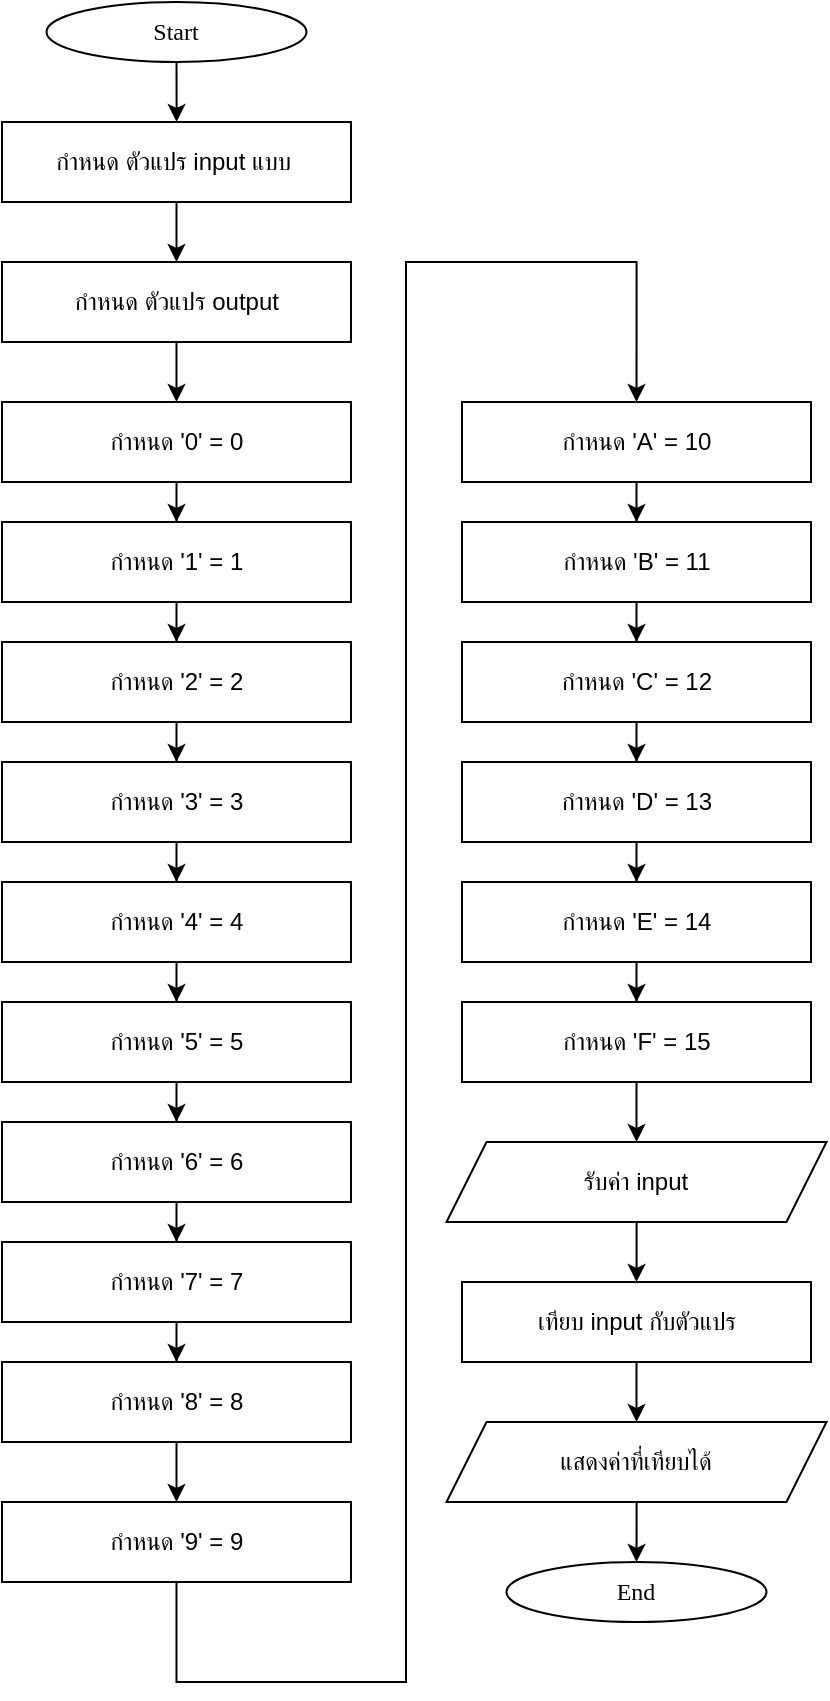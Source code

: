 <mxfile version="24.9.0">
  <diagram name="Page-1" id="d_ZGyzhkjn85GWD3inb4">
    <mxGraphModel dx="1603" dy="1515" grid="1" gridSize="10" guides="1" tooltips="1" connect="1" arrows="1" fold="1" page="1" pageScale="1" pageWidth="850" pageHeight="1100" math="0" shadow="0">
      <root>
        <mxCell id="0" />
        <mxCell id="1" parent="0" />
        <mxCell id="dI2LRLTtc6tyq6Z5hBN9-1" value="" style="edgeStyle=orthogonalEdgeStyle;rounded=0;orthogonalLoop=1;jettySize=auto;html=1;" edge="1" parent="1" source="dI2LRLTtc6tyq6Z5hBN9-2">
          <mxGeometry relative="1" as="geometry">
            <mxPoint x="-592.7" y="50" as="targetPoint" />
          </mxGeometry>
        </mxCell>
        <mxCell id="dI2LRLTtc6tyq6Z5hBN9-2" value="&lt;font data-font-src=&quot;https://fonts.googleapis.com/css?family=Sarabun&quot; face=&quot;Sarabun&quot;&gt;Start&lt;/font&gt;" style="ellipse;whiteSpace=wrap;html=1;" vertex="1" parent="1">
          <mxGeometry x="-657.75" y="-10" width="130" height="30" as="geometry" />
        </mxCell>
        <mxCell id="dI2LRLTtc6tyq6Z5hBN9-3" value="" style="edgeStyle=orthogonalEdgeStyle;rounded=0;orthogonalLoop=1;jettySize=auto;html=1;" edge="1" parent="1" source="dI2LRLTtc6tyq6Z5hBN9-4">
          <mxGeometry relative="1" as="geometry">
            <mxPoint x="-592.75" y="190" as="targetPoint" />
          </mxGeometry>
        </mxCell>
        <mxCell id="dI2LRLTtc6tyq6Z5hBN9-4" value="กำหนด ตัวแปร output" style="rounded=0;whiteSpace=wrap;html=1;" vertex="1" parent="1">
          <mxGeometry x="-680" y="120" width="174.5" height="40" as="geometry" />
        </mxCell>
        <mxCell id="dI2LRLTtc6tyq6Z5hBN9-28" value="" style="edgeStyle=orthogonalEdgeStyle;rounded=0;orthogonalLoop=1;jettySize=auto;html=1;" edge="1" parent="1" source="dI2LRLTtc6tyq6Z5hBN9-8" target="dI2LRLTtc6tyq6Z5hBN9-27">
          <mxGeometry relative="1" as="geometry" />
        </mxCell>
        <mxCell id="dI2LRLTtc6tyq6Z5hBN9-8" value="กำหนด &#39;0&#39; = 0" style="rounded=0;whiteSpace=wrap;html=1;" vertex="1" parent="1">
          <mxGeometry x="-680" y="190" width="174.5" height="40" as="geometry" />
        </mxCell>
        <mxCell id="dI2LRLTtc6tyq6Z5hBN9-30" value="" style="edgeStyle=orthogonalEdgeStyle;rounded=0;orthogonalLoop=1;jettySize=auto;html=1;" edge="1" parent="1" source="dI2LRLTtc6tyq6Z5hBN9-27" target="dI2LRLTtc6tyq6Z5hBN9-29">
          <mxGeometry relative="1" as="geometry" />
        </mxCell>
        <mxCell id="dI2LRLTtc6tyq6Z5hBN9-27" value="กำหนด &#39;1&#39; = 1" style="rounded=0;whiteSpace=wrap;html=1;" vertex="1" parent="1">
          <mxGeometry x="-680" y="250" width="174.5" height="40" as="geometry" />
        </mxCell>
        <mxCell id="dI2LRLTtc6tyq6Z5hBN9-33" value="" style="edgeStyle=orthogonalEdgeStyle;rounded=0;orthogonalLoop=1;jettySize=auto;html=1;" edge="1" parent="1" source="dI2LRLTtc6tyq6Z5hBN9-29" target="dI2LRLTtc6tyq6Z5hBN9-31">
          <mxGeometry relative="1" as="geometry" />
        </mxCell>
        <mxCell id="dI2LRLTtc6tyq6Z5hBN9-29" value="กำหนด &#39;2&#39; = 2" style="rounded=0;whiteSpace=wrap;html=1;" vertex="1" parent="1">
          <mxGeometry x="-680" y="310" width="174.5" height="40" as="geometry" />
        </mxCell>
        <mxCell id="dI2LRLTtc6tyq6Z5hBN9-35" value="" style="edgeStyle=orthogonalEdgeStyle;rounded=0;orthogonalLoop=1;jettySize=auto;html=1;" edge="1" parent="1" source="dI2LRLTtc6tyq6Z5hBN9-31" target="dI2LRLTtc6tyq6Z5hBN9-34">
          <mxGeometry relative="1" as="geometry" />
        </mxCell>
        <mxCell id="dI2LRLTtc6tyq6Z5hBN9-31" value="กำหนด &#39;3&#39; = 3" style="rounded=0;whiteSpace=wrap;html=1;" vertex="1" parent="1">
          <mxGeometry x="-680" y="370" width="174.5" height="40" as="geometry" />
        </mxCell>
        <mxCell id="dI2LRLTtc6tyq6Z5hBN9-37" value="" style="edgeStyle=orthogonalEdgeStyle;rounded=0;orthogonalLoop=1;jettySize=auto;html=1;" edge="1" parent="1" source="dI2LRLTtc6tyq6Z5hBN9-34" target="dI2LRLTtc6tyq6Z5hBN9-36">
          <mxGeometry relative="1" as="geometry" />
        </mxCell>
        <mxCell id="dI2LRLTtc6tyq6Z5hBN9-34" value="กำหนด &#39;4&#39; = 4" style="rounded=0;whiteSpace=wrap;html=1;" vertex="1" parent="1">
          <mxGeometry x="-680" y="430" width="174.5" height="40" as="geometry" />
        </mxCell>
        <mxCell id="dI2LRLTtc6tyq6Z5hBN9-39" value="" style="edgeStyle=orthogonalEdgeStyle;rounded=0;orthogonalLoop=1;jettySize=auto;html=1;" edge="1" parent="1" source="dI2LRLTtc6tyq6Z5hBN9-36" target="dI2LRLTtc6tyq6Z5hBN9-38">
          <mxGeometry relative="1" as="geometry" />
        </mxCell>
        <mxCell id="dI2LRLTtc6tyq6Z5hBN9-36" value="กำหนด &#39;5&#39; = 5" style="rounded=0;whiteSpace=wrap;html=1;" vertex="1" parent="1">
          <mxGeometry x="-680" y="490" width="174.5" height="40" as="geometry" />
        </mxCell>
        <mxCell id="dI2LRLTtc6tyq6Z5hBN9-41" value="" style="edgeStyle=orthogonalEdgeStyle;rounded=0;orthogonalLoop=1;jettySize=auto;html=1;" edge="1" parent="1" source="dI2LRLTtc6tyq6Z5hBN9-38" target="dI2LRLTtc6tyq6Z5hBN9-40">
          <mxGeometry relative="1" as="geometry" />
        </mxCell>
        <mxCell id="dI2LRLTtc6tyq6Z5hBN9-38" value="กำหนด &#39;6&#39; = 6" style="rounded=0;whiteSpace=wrap;html=1;" vertex="1" parent="1">
          <mxGeometry x="-680" y="550" width="174.5" height="40" as="geometry" />
        </mxCell>
        <mxCell id="dI2LRLTtc6tyq6Z5hBN9-43" value="" style="edgeStyle=orthogonalEdgeStyle;rounded=0;orthogonalLoop=1;jettySize=auto;html=1;" edge="1" parent="1" source="dI2LRLTtc6tyq6Z5hBN9-40" target="dI2LRLTtc6tyq6Z5hBN9-42">
          <mxGeometry relative="1" as="geometry" />
        </mxCell>
        <mxCell id="dI2LRLTtc6tyq6Z5hBN9-40" value="กำหนด &#39;7&#39; = 7" style="rounded=0;whiteSpace=wrap;html=1;" vertex="1" parent="1">
          <mxGeometry x="-680" y="610" width="174.5" height="40" as="geometry" />
        </mxCell>
        <mxCell id="dI2LRLTtc6tyq6Z5hBN9-45" value="" style="edgeStyle=orthogonalEdgeStyle;rounded=0;orthogonalLoop=1;jettySize=auto;html=1;" edge="1" parent="1" source="dI2LRLTtc6tyq6Z5hBN9-42" target="dI2LRLTtc6tyq6Z5hBN9-44">
          <mxGeometry relative="1" as="geometry" />
        </mxCell>
        <mxCell id="dI2LRLTtc6tyq6Z5hBN9-42" value="กำหนด &#39;8&#39; = 8" style="rounded=0;whiteSpace=wrap;html=1;" vertex="1" parent="1">
          <mxGeometry x="-680" y="670" width="174.5" height="40" as="geometry" />
        </mxCell>
        <mxCell id="dI2LRLTtc6tyq6Z5hBN9-58" style="edgeStyle=orthogonalEdgeStyle;rounded=0;orthogonalLoop=1;jettySize=auto;html=1;entryX=0.5;entryY=0;entryDx=0;entryDy=0;" edge="1" parent="1" source="dI2LRLTtc6tyq6Z5hBN9-44" target="dI2LRLTtc6tyq6Z5hBN9-47">
          <mxGeometry relative="1" as="geometry">
            <Array as="points">
              <mxPoint x="-593" y="830" />
              <mxPoint x="-478" y="830" />
              <mxPoint x="-478" y="120" />
              <mxPoint x="-363" y="120" />
            </Array>
          </mxGeometry>
        </mxCell>
        <mxCell id="dI2LRLTtc6tyq6Z5hBN9-44" value="กำหนด &#39;9&#39; = 9" style="rounded=0;whiteSpace=wrap;html=1;" vertex="1" parent="1">
          <mxGeometry x="-680" y="740" width="174.5" height="40" as="geometry" />
        </mxCell>
        <mxCell id="dI2LRLTtc6tyq6Z5hBN9-50" value="" style="edgeStyle=orthogonalEdgeStyle;rounded=0;orthogonalLoop=1;jettySize=auto;html=1;" edge="1" parent="1" source="dI2LRLTtc6tyq6Z5hBN9-47" target="dI2LRLTtc6tyq6Z5hBN9-49">
          <mxGeometry relative="1" as="geometry" />
        </mxCell>
        <mxCell id="dI2LRLTtc6tyq6Z5hBN9-47" value="กำหนด &#39;A&#39; = 10" style="rounded=0;whiteSpace=wrap;html=1;" vertex="1" parent="1">
          <mxGeometry x="-450" y="190" width="174.5" height="40" as="geometry" />
        </mxCell>
        <mxCell id="dI2LRLTtc6tyq6Z5hBN9-52" value="" style="edgeStyle=orthogonalEdgeStyle;rounded=0;orthogonalLoop=1;jettySize=auto;html=1;" edge="1" parent="1" source="dI2LRLTtc6tyq6Z5hBN9-49" target="dI2LRLTtc6tyq6Z5hBN9-51">
          <mxGeometry relative="1" as="geometry" />
        </mxCell>
        <mxCell id="dI2LRLTtc6tyq6Z5hBN9-49" value="กำหนด &#39;B&#39; = 11" style="rounded=0;whiteSpace=wrap;html=1;" vertex="1" parent="1">
          <mxGeometry x="-450" y="250" width="174.5" height="40" as="geometry" />
        </mxCell>
        <mxCell id="dI2LRLTtc6tyq6Z5hBN9-54" value="" style="edgeStyle=orthogonalEdgeStyle;rounded=0;orthogonalLoop=1;jettySize=auto;html=1;" edge="1" parent="1" source="dI2LRLTtc6tyq6Z5hBN9-51" target="dI2LRLTtc6tyq6Z5hBN9-53">
          <mxGeometry relative="1" as="geometry" />
        </mxCell>
        <mxCell id="dI2LRLTtc6tyq6Z5hBN9-51" value="กำหนด &#39;C&#39; = 12" style="rounded=0;whiteSpace=wrap;html=1;" vertex="1" parent="1">
          <mxGeometry x="-450" y="310" width="174.5" height="40" as="geometry" />
        </mxCell>
        <mxCell id="dI2LRLTtc6tyq6Z5hBN9-56" value="" style="edgeStyle=orthogonalEdgeStyle;rounded=0;orthogonalLoop=1;jettySize=auto;html=1;" edge="1" parent="1" source="dI2LRLTtc6tyq6Z5hBN9-53" target="dI2LRLTtc6tyq6Z5hBN9-55">
          <mxGeometry relative="1" as="geometry" />
        </mxCell>
        <mxCell id="dI2LRLTtc6tyq6Z5hBN9-53" value="กำหนด &#39;D&#39; = 13" style="rounded=0;whiteSpace=wrap;html=1;" vertex="1" parent="1">
          <mxGeometry x="-450" y="370" width="174.5" height="40" as="geometry" />
        </mxCell>
        <mxCell id="dI2LRLTtc6tyq6Z5hBN9-59" value="" style="edgeStyle=orthogonalEdgeStyle;rounded=0;orthogonalLoop=1;jettySize=auto;html=1;" edge="1" parent="1" source="dI2LRLTtc6tyq6Z5hBN9-55" target="dI2LRLTtc6tyq6Z5hBN9-57">
          <mxGeometry relative="1" as="geometry" />
        </mxCell>
        <mxCell id="dI2LRLTtc6tyq6Z5hBN9-55" value="กำหนด &#39;E&#39; = 14" style="rounded=0;whiteSpace=wrap;html=1;" vertex="1" parent="1">
          <mxGeometry x="-450" y="430" width="174.5" height="40" as="geometry" />
        </mxCell>
        <mxCell id="dI2LRLTtc6tyq6Z5hBN9-62" value="" style="edgeStyle=orthogonalEdgeStyle;rounded=0;orthogonalLoop=1;jettySize=auto;html=1;" edge="1" parent="1" source="dI2LRLTtc6tyq6Z5hBN9-57" target="dI2LRLTtc6tyq6Z5hBN9-61">
          <mxGeometry relative="1" as="geometry" />
        </mxCell>
        <mxCell id="dI2LRLTtc6tyq6Z5hBN9-57" value="กำหนด &#39;F&#39; = 15" style="rounded=0;whiteSpace=wrap;html=1;" vertex="1" parent="1">
          <mxGeometry x="-450" y="490" width="174.5" height="40" as="geometry" />
        </mxCell>
        <mxCell id="dI2LRLTtc6tyq6Z5hBN9-64" value="" style="edgeStyle=orthogonalEdgeStyle;rounded=0;orthogonalLoop=1;jettySize=auto;html=1;" edge="1" parent="1" source="dI2LRLTtc6tyq6Z5hBN9-61" target="dI2LRLTtc6tyq6Z5hBN9-63">
          <mxGeometry relative="1" as="geometry" />
        </mxCell>
        <mxCell id="dI2LRLTtc6tyq6Z5hBN9-61" value="รับค่า input" style="shape=parallelogram;perimeter=parallelogramPerimeter;whiteSpace=wrap;html=1;fixedSize=1;" vertex="1" parent="1">
          <mxGeometry x="-457.75" y="560" width="190" height="40" as="geometry" />
        </mxCell>
        <mxCell id="dI2LRLTtc6tyq6Z5hBN9-66" value="" style="edgeStyle=orthogonalEdgeStyle;rounded=0;orthogonalLoop=1;jettySize=auto;html=1;" edge="1" parent="1" source="dI2LRLTtc6tyq6Z5hBN9-63" target="dI2LRLTtc6tyq6Z5hBN9-65">
          <mxGeometry relative="1" as="geometry" />
        </mxCell>
        <mxCell id="dI2LRLTtc6tyq6Z5hBN9-63" value="เทียบ input กับตัวแปร" style="rounded=0;whiteSpace=wrap;html=1;" vertex="1" parent="1">
          <mxGeometry x="-450" y="630" width="174.5" height="40" as="geometry" />
        </mxCell>
        <mxCell id="dI2LRLTtc6tyq6Z5hBN9-68" value="" style="edgeStyle=orthogonalEdgeStyle;rounded=0;orthogonalLoop=1;jettySize=auto;html=1;" edge="1" parent="1" source="dI2LRLTtc6tyq6Z5hBN9-65" target="dI2LRLTtc6tyq6Z5hBN9-67">
          <mxGeometry relative="1" as="geometry" />
        </mxCell>
        <mxCell id="dI2LRLTtc6tyq6Z5hBN9-65" value="แสดงค่าที่เทียบได้" style="shape=parallelogram;perimeter=parallelogramPerimeter;whiteSpace=wrap;html=1;fixedSize=1;" vertex="1" parent="1">
          <mxGeometry x="-457.75" y="700" width="190" height="40" as="geometry" />
        </mxCell>
        <mxCell id="dI2LRLTtc6tyq6Z5hBN9-67" value="&lt;font face=&quot;Sarabun&quot;&gt;End&lt;/font&gt;" style="ellipse;whiteSpace=wrap;html=1;" vertex="1" parent="1">
          <mxGeometry x="-427.75" y="770" width="130" height="30" as="geometry" />
        </mxCell>
        <mxCell id="dI2LRLTtc6tyq6Z5hBN9-71" style="edgeStyle=orthogonalEdgeStyle;rounded=0;orthogonalLoop=1;jettySize=auto;html=1;entryX=0.5;entryY=0;entryDx=0;entryDy=0;" edge="1" parent="1" source="dI2LRLTtc6tyq6Z5hBN9-69" target="dI2LRLTtc6tyq6Z5hBN9-4">
          <mxGeometry relative="1" as="geometry" />
        </mxCell>
        <mxCell id="dI2LRLTtc6tyq6Z5hBN9-69" value="กำหนด ตัวแปร input แบบ&amp;nbsp;" style="rounded=0;whiteSpace=wrap;html=1;" vertex="1" parent="1">
          <mxGeometry x="-680" y="50" width="174.5" height="40" as="geometry" />
        </mxCell>
      </root>
    </mxGraphModel>
  </diagram>
</mxfile>
